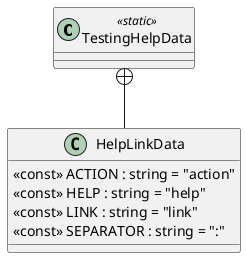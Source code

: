 @startuml
class TestingHelpData <<static>> {
}
class HelpLinkData {
    <<const>> ACTION : string = "action"
    <<const>> HELP : string = "help"
    <<const>> LINK : string = "link"
    <<const>> SEPARATOR : string = ":"
}
TestingHelpData +-- HelpLinkData
@enduml
